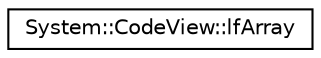 digraph G
{
  edge [fontname="Helvetica",fontsize="10",labelfontname="Helvetica",labelfontsize="10"];
  node [fontname="Helvetica",fontsize="10",shape=record];
  rankdir="LR";
  Node1 [label="System::CodeView::lfArray",height=0.2,width=0.4,color="black", fillcolor="white", style="filled",URL="$struct_system_1_1_code_view_1_1lf_array.html"];
}
